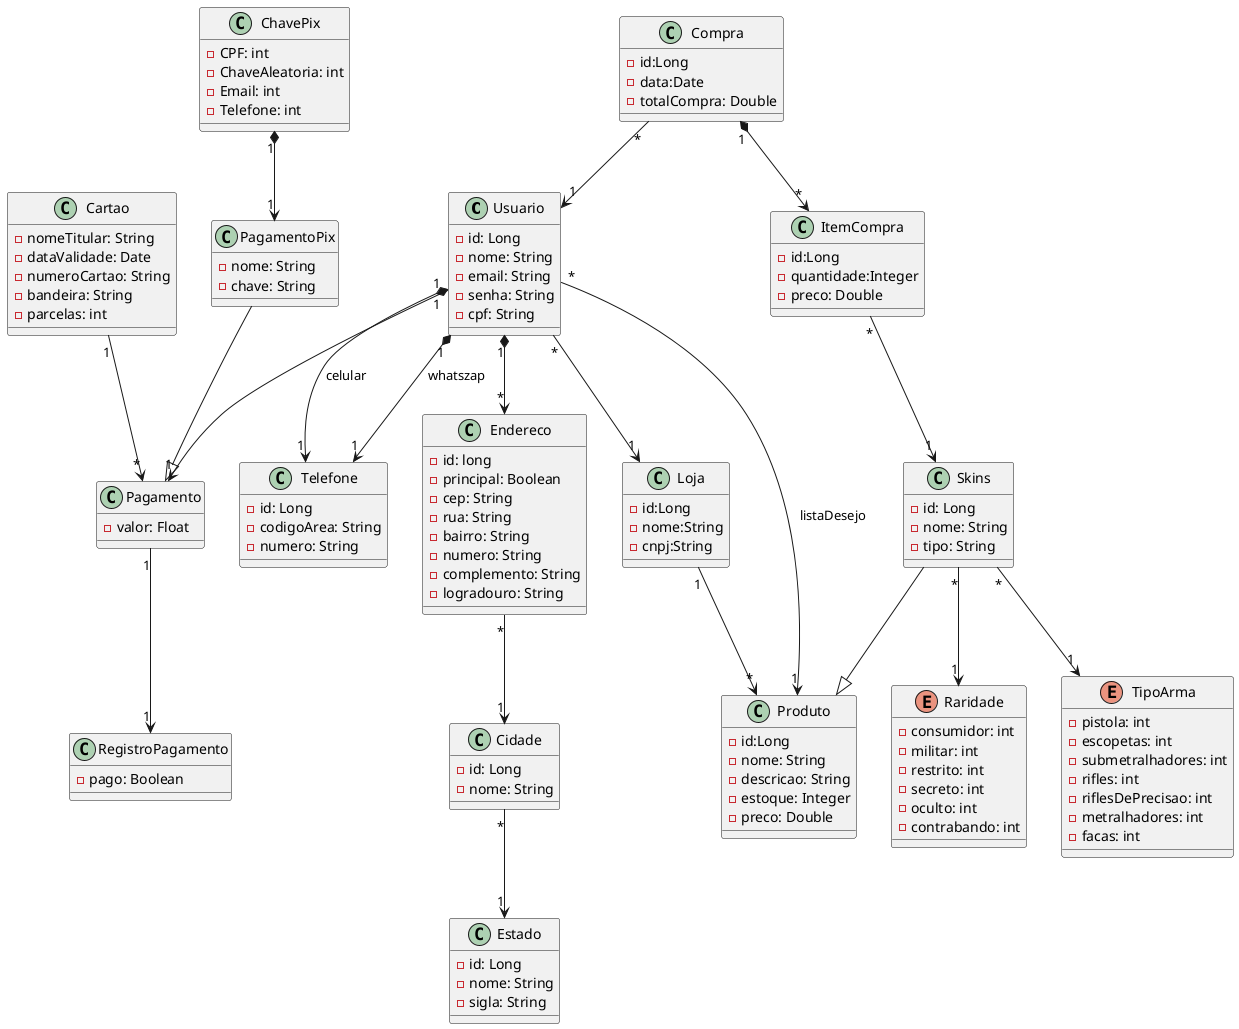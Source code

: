 
@startuml
class Usuario{
  
  - id: Long
  - nome: String
  - email: String
  - senha: String
  - cpf: String
  
  
  }

class Telefone{
  - id: Long
  - codigoArea: String
  - numero: String
}

class Endereco {

  - id: long
  - principal: Boolean
  - cep: String
  - rua: String
  - bairro: String
  - numero: String
  - complemento: String
  - logradouro: String

}

class Cidade {

  - id: Long
  - nome: String

}

class Estado{
  - id: Long
  - nome: String
  - sigla: String
}


class Skins{

  - id: Long
  - nome: String
  - tipo: String

}

class Compra{

  - id:Long
  - data:Date
  - totalCompra: Double

}

class ItemCompra{
  - id:Long
  - quantidade:Integer
  - preco: Double
}

class Pagamento{
  - valor: Float
}



class Cartao{
  - nomeTitular: String
  - dataValidade: Date
  - numeroCartao: String
  - bandeira: String
  - parcelas: int
}


class PagamentoPix{
  - nome: String
  - chave: String

}

class RegistroPagamento{
  - pago: Boolean
}

class Loja{
  - id:Long
  - nome:String
  - cnpj:String
}

class ChavePix{
  - CPF: int
  - ChaveAleatoria: int
  - Email: int
  - Telefone: int

}

class Produto{
  - id:Long
  - nome: String
  - descricao: String
  - estoque: Integer
  - preco: Double
}

enum Raridade{

- consumidor: int
- militar: int
- restrito: int
- secreto: int
- oculto: int
- contrabando: int
}

enum TipoArma{

  - pistola: int
  - escopetas: int
  - submetralhadores: int
  - rifles: int
  - riflesDePrecisao: int
  - metralhadores: int 
  - facas: int
}



Usuario "1" *--> "*" Endereco
Usuario "*" --> "1" Produto :listaDesejo
Usuario "1" *--> "1" Telefone :celular
Usuario "1" *--> "1" Telefone :whatszap
Usuario "*" --> "1" Loja
Usuario "1" --> "1" Pagamento


Endereco "*" --> "1" Cidade
Cidade "*" --> "1" Estado

PagamentoPix --|> Pagamento
Pagamento "1" --> "1" RegistroPagamento
ChavePix "1" *--> "1" PagamentoPix
Cartao "1" --> "*" Pagamento


Compra "*" --> "1" Usuario
Compra "1" *--> "*" ItemCompra

Skins --|> Produto
Skins "*" --> "1" TipoArma
Skins "*" --> "1" Raridade
ItemCompra "*" --> "1" Skins
Loja "1" --> "*" Produto




@enduml